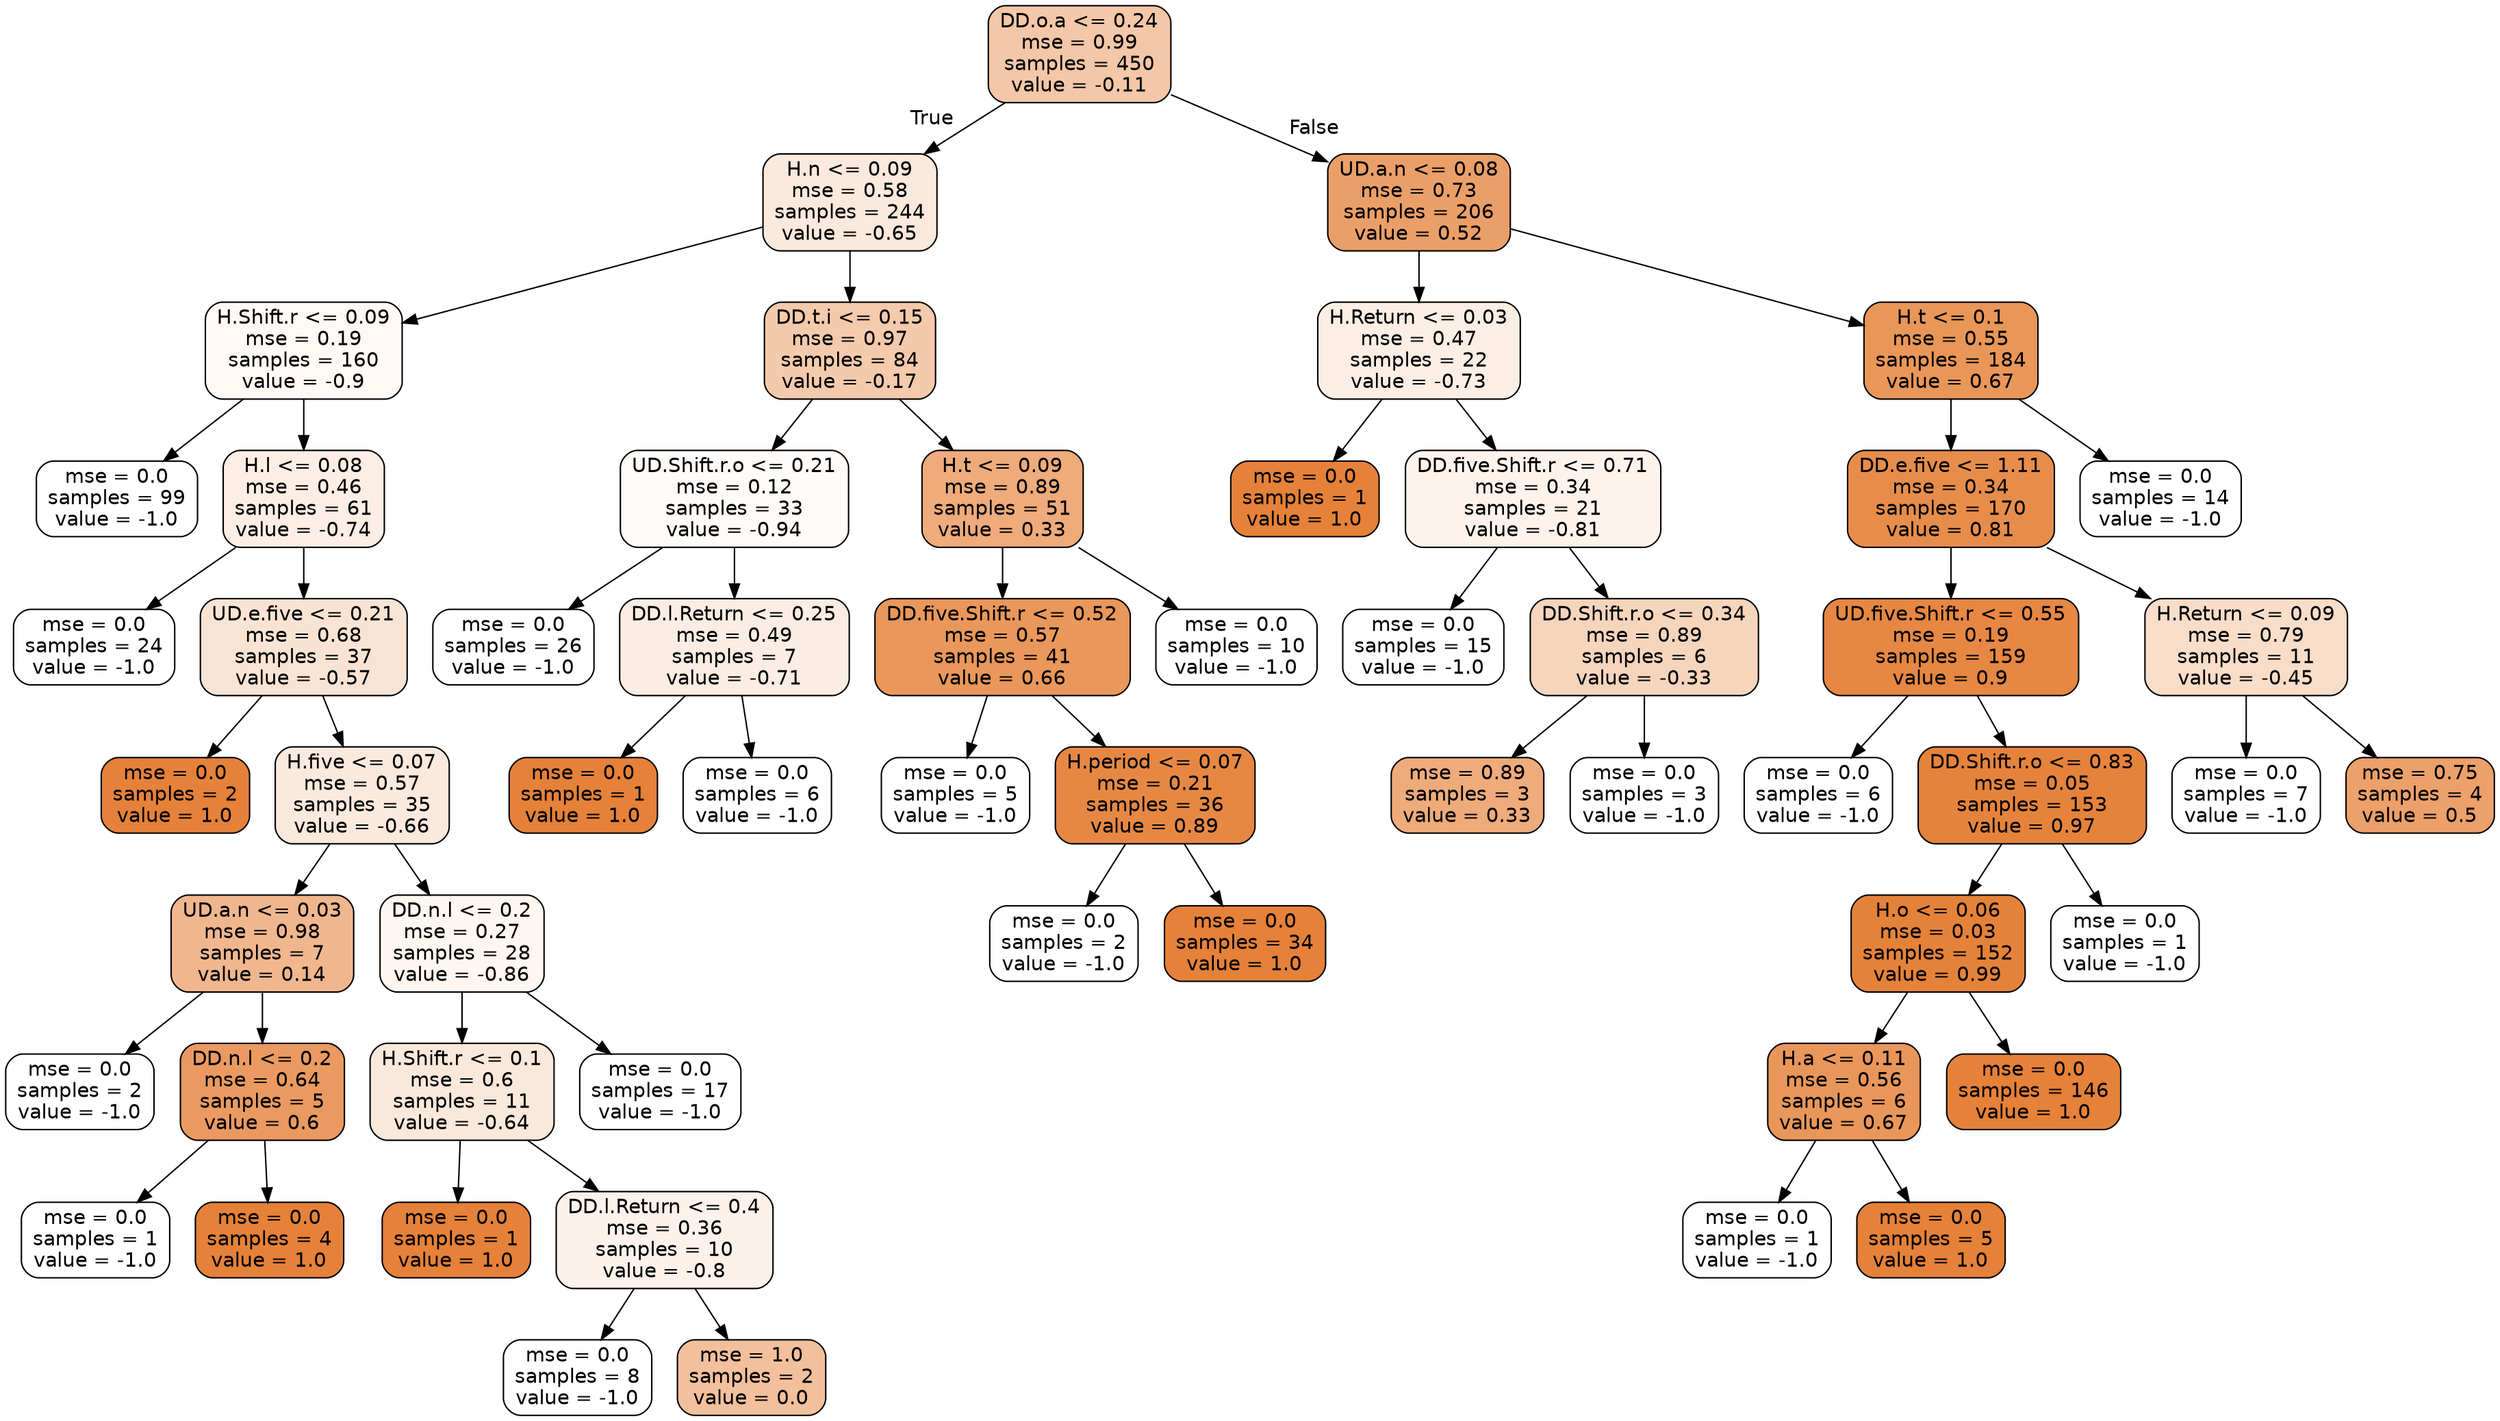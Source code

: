 digraph Tree {
node [shape=box, style="filled, rounded", color="black", fontname=helvetica] ;
edge [fontname=helvetica] ;
0 [label="DD.o.a <= 0.24\nmse = 0.99\nsamples = 450\nvalue = -0.11", fillcolor="#f3c7a7"] ;
1 [label="H.n <= 0.09\nmse = 0.58\nsamples = 244\nvalue = -0.65", fillcolor="#fae9dc"] ;
0 -> 1 [labeldistance=2.5, labelangle=45, headlabel="True"] ;
2 [label="H.Shift.r <= 0.09\nmse = 0.19\nsamples = 160\nvalue = -0.9", fillcolor="#fef9f5"] ;
1 -> 2 ;
3 [label="mse = 0.0\nsamples = 99\nvalue = -1.0", fillcolor="#ffffff"] ;
2 -> 3 ;
4 [label="H.l <= 0.08\nmse = 0.46\nsamples = 61\nvalue = -0.74", fillcolor="#fceee5"] ;
2 -> 4 ;
5 [label="mse = 0.0\nsamples = 24\nvalue = -1.0", fillcolor="#ffffff"] ;
4 -> 5 ;
6 [label="UD.e.five <= 0.21\nmse = 0.68\nsamples = 37\nvalue = -0.57", fillcolor="#f9e4d4"] ;
4 -> 6 ;
7 [label="mse = 0.0\nsamples = 2\nvalue = 1.0", fillcolor="#e58139"] ;
6 -> 7 ;
8 [label="H.five <= 0.07\nmse = 0.57\nsamples = 35\nvalue = -0.66", fillcolor="#fbe9dd"] ;
6 -> 8 ;
9 [label="UD.a.n <= 0.03\nmse = 0.98\nsamples = 7\nvalue = 0.14", fillcolor="#f0b78e"] ;
8 -> 9 ;
10 [label="mse = 0.0\nsamples = 2\nvalue = -1.0", fillcolor="#ffffff"] ;
9 -> 10 ;
11 [label="DD.n.l <= 0.2\nmse = 0.64\nsamples = 5\nvalue = 0.6", fillcolor="#ea9a61"] ;
9 -> 11 ;
12 [label="mse = 0.0\nsamples = 1\nvalue = -1.0", fillcolor="#ffffff"] ;
11 -> 12 ;
13 [label="mse = 0.0\nsamples = 4\nvalue = 1.0", fillcolor="#e58139"] ;
11 -> 13 ;
14 [label="DD.n.l <= 0.2\nmse = 0.27\nsamples = 28\nvalue = -0.86", fillcolor="#fdf6f1"] ;
8 -> 14 ;
15 [label="H.Shift.r <= 0.1\nmse = 0.6\nsamples = 11\nvalue = -0.64", fillcolor="#fae8db"] ;
14 -> 15 ;
16 [label="mse = 0.0\nsamples = 1\nvalue = 1.0", fillcolor="#e58139"] ;
15 -> 16 ;
17 [label="DD.l.Return <= 0.4\nmse = 0.36\nsamples = 10\nvalue = -0.8", fillcolor="#fcf2eb"] ;
15 -> 17 ;
18 [label="mse = 0.0\nsamples = 8\nvalue = -1.0", fillcolor="#ffffff"] ;
17 -> 18 ;
19 [label="mse = 1.0\nsamples = 2\nvalue = 0.0", fillcolor="#f2c09c"] ;
17 -> 19 ;
20 [label="mse = 0.0\nsamples = 17\nvalue = -1.0", fillcolor="#ffffff"] ;
14 -> 20 ;
21 [label="DD.t.i <= 0.15\nmse = 0.97\nsamples = 84\nvalue = -0.17", fillcolor="#f4caac"] ;
1 -> 21 ;
22 [label="UD.Shift.r.o <= 0.21\nmse = 0.12\nsamples = 33\nvalue = -0.94", fillcolor="#fefbf9"] ;
21 -> 22 ;
23 [label="mse = 0.0\nsamples = 26\nvalue = -1.0", fillcolor="#ffffff"] ;
22 -> 23 ;
24 [label="DD.l.Return <= 0.25\nmse = 0.49\nsamples = 7\nvalue = -0.71", fillcolor="#fbede3"] ;
22 -> 24 ;
25 [label="mse = 0.0\nsamples = 1\nvalue = 1.0", fillcolor="#e58139"] ;
24 -> 25 ;
26 [label="mse = 0.0\nsamples = 6\nvalue = -1.0", fillcolor="#ffffff"] ;
24 -> 26 ;
27 [label="H.t <= 0.09\nmse = 0.89\nsamples = 51\nvalue = 0.33", fillcolor="#eeab7b"] ;
21 -> 27 ;
28 [label="DD.five.Shift.r <= 0.52\nmse = 0.57\nsamples = 41\nvalue = 0.66", fillcolor="#e9975b"] ;
27 -> 28 ;
29 [label="mse = 0.0\nsamples = 5\nvalue = -1.0", fillcolor="#ffffff"] ;
28 -> 29 ;
30 [label="H.period <= 0.07\nmse = 0.21\nsamples = 36\nvalue = 0.89", fillcolor="#e68844"] ;
28 -> 30 ;
31 [label="mse = 0.0\nsamples = 2\nvalue = -1.0", fillcolor="#ffffff"] ;
30 -> 31 ;
32 [label="mse = 0.0\nsamples = 34\nvalue = 1.0", fillcolor="#e58139"] ;
30 -> 32 ;
33 [label="mse = 0.0\nsamples = 10\nvalue = -1.0", fillcolor="#ffffff"] ;
27 -> 33 ;
34 [label="UD.a.n <= 0.08\nmse = 0.73\nsamples = 206\nvalue = 0.52", fillcolor="#eb9f68"] ;
0 -> 34 [labeldistance=2.5, labelangle=-45, headlabel="False"] ;
35 [label="H.Return <= 0.03\nmse = 0.47\nsamples = 22\nvalue = -0.73", fillcolor="#fbeee4"] ;
34 -> 35 ;
36 [label="mse = 0.0\nsamples = 1\nvalue = 1.0", fillcolor="#e58139"] ;
35 -> 36 ;
37 [label="DD.five.Shift.r <= 0.71\nmse = 0.34\nsamples = 21\nvalue = -0.81", fillcolor="#fdf3ec"] ;
35 -> 37 ;
38 [label="mse = 0.0\nsamples = 15\nvalue = -1.0", fillcolor="#ffffff"] ;
37 -> 38 ;
39 [label="DD.Shift.r.o <= 0.34\nmse = 0.89\nsamples = 6\nvalue = -0.33", fillcolor="#f6d5bd"] ;
37 -> 39 ;
40 [label="mse = 0.89\nsamples = 3\nvalue = 0.33", fillcolor="#eeab7b"] ;
39 -> 40 ;
41 [label="mse = 0.0\nsamples = 3\nvalue = -1.0", fillcolor="#ffffff"] ;
39 -> 41 ;
42 [label="H.t <= 0.1\nmse = 0.55\nsamples = 184\nvalue = 0.67", fillcolor="#e99659"] ;
34 -> 42 ;
43 [label="DD.e.five <= 1.11\nmse = 0.34\nsamples = 170\nvalue = 0.81", fillcolor="#e78d4c"] ;
42 -> 43 ;
44 [label="UD.five.Shift.r <= 0.55\nmse = 0.19\nsamples = 159\nvalue = 0.9", fillcolor="#e68743"] ;
43 -> 44 ;
45 [label="mse = 0.0\nsamples = 6\nvalue = -1.0", fillcolor="#ffffff"] ;
44 -> 45 ;
46 [label="DD.Shift.r.o <= 0.83\nmse = 0.05\nsamples = 153\nvalue = 0.97", fillcolor="#e5833c"] ;
44 -> 46 ;
47 [label="H.o <= 0.06\nmse = 0.03\nsamples = 152\nvalue = 0.99", fillcolor="#e5823a"] ;
46 -> 47 ;
48 [label="H.a <= 0.11\nmse = 0.56\nsamples = 6\nvalue = 0.67", fillcolor="#e9965a"] ;
47 -> 48 ;
49 [label="mse = 0.0\nsamples = 1\nvalue = -1.0", fillcolor="#ffffff"] ;
48 -> 49 ;
50 [label="mse = 0.0\nsamples = 5\nvalue = 1.0", fillcolor="#e58139"] ;
48 -> 50 ;
51 [label="mse = 0.0\nsamples = 146\nvalue = 1.0", fillcolor="#e58139"] ;
47 -> 51 ;
52 [label="mse = 0.0\nsamples = 1\nvalue = -1.0", fillcolor="#ffffff"] ;
46 -> 52 ;
53 [label="H.Return <= 0.09\nmse = 0.79\nsamples = 11\nvalue = -0.45", fillcolor="#f8ddc9"] ;
43 -> 53 ;
54 [label="mse = 0.0\nsamples = 7\nvalue = -1.0", fillcolor="#ffffff"] ;
53 -> 54 ;
55 [label="mse = 0.75\nsamples = 4\nvalue = 0.5", fillcolor="#eca06a"] ;
53 -> 55 ;
56 [label="mse = 0.0\nsamples = 14\nvalue = -1.0", fillcolor="#ffffff"] ;
42 -> 56 ;
}